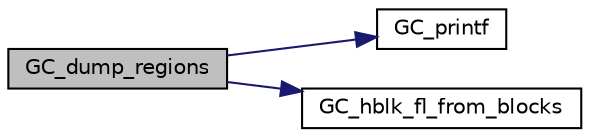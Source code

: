 digraph "GC_dump_regions"
{
  edge [fontname="Helvetica",fontsize="10",labelfontname="Helvetica",labelfontsize="10"];
  node [fontname="Helvetica",fontsize="10",shape=record];
  rankdir="LR";
  Node952 [label="GC_dump_regions",height=0.2,width=0.4,color="black", fillcolor="grey75", style="filled", fontcolor="black"];
  Node952 -> Node953 [color="midnightblue",fontsize="10",style="solid",fontname="Helvetica"];
  Node953 [label="GC_printf",height=0.2,width=0.4,color="black", fillcolor="white", style="filled",URL="$dd/d79/gc__priv_8h.html#af88bfca208f01c5a5b986b6875d279c5"];
  Node952 -> Node954 [color="midnightblue",fontsize="10",style="solid",fontname="Helvetica"];
  Node954 [label="GC_hblk_fl_from_blocks",height=0.2,width=0.4,color="black", fillcolor="white", style="filled",URL="$d8/d86/allchblk_8c.html#abd87fec812664ad342311f194dff9a25"];
}
